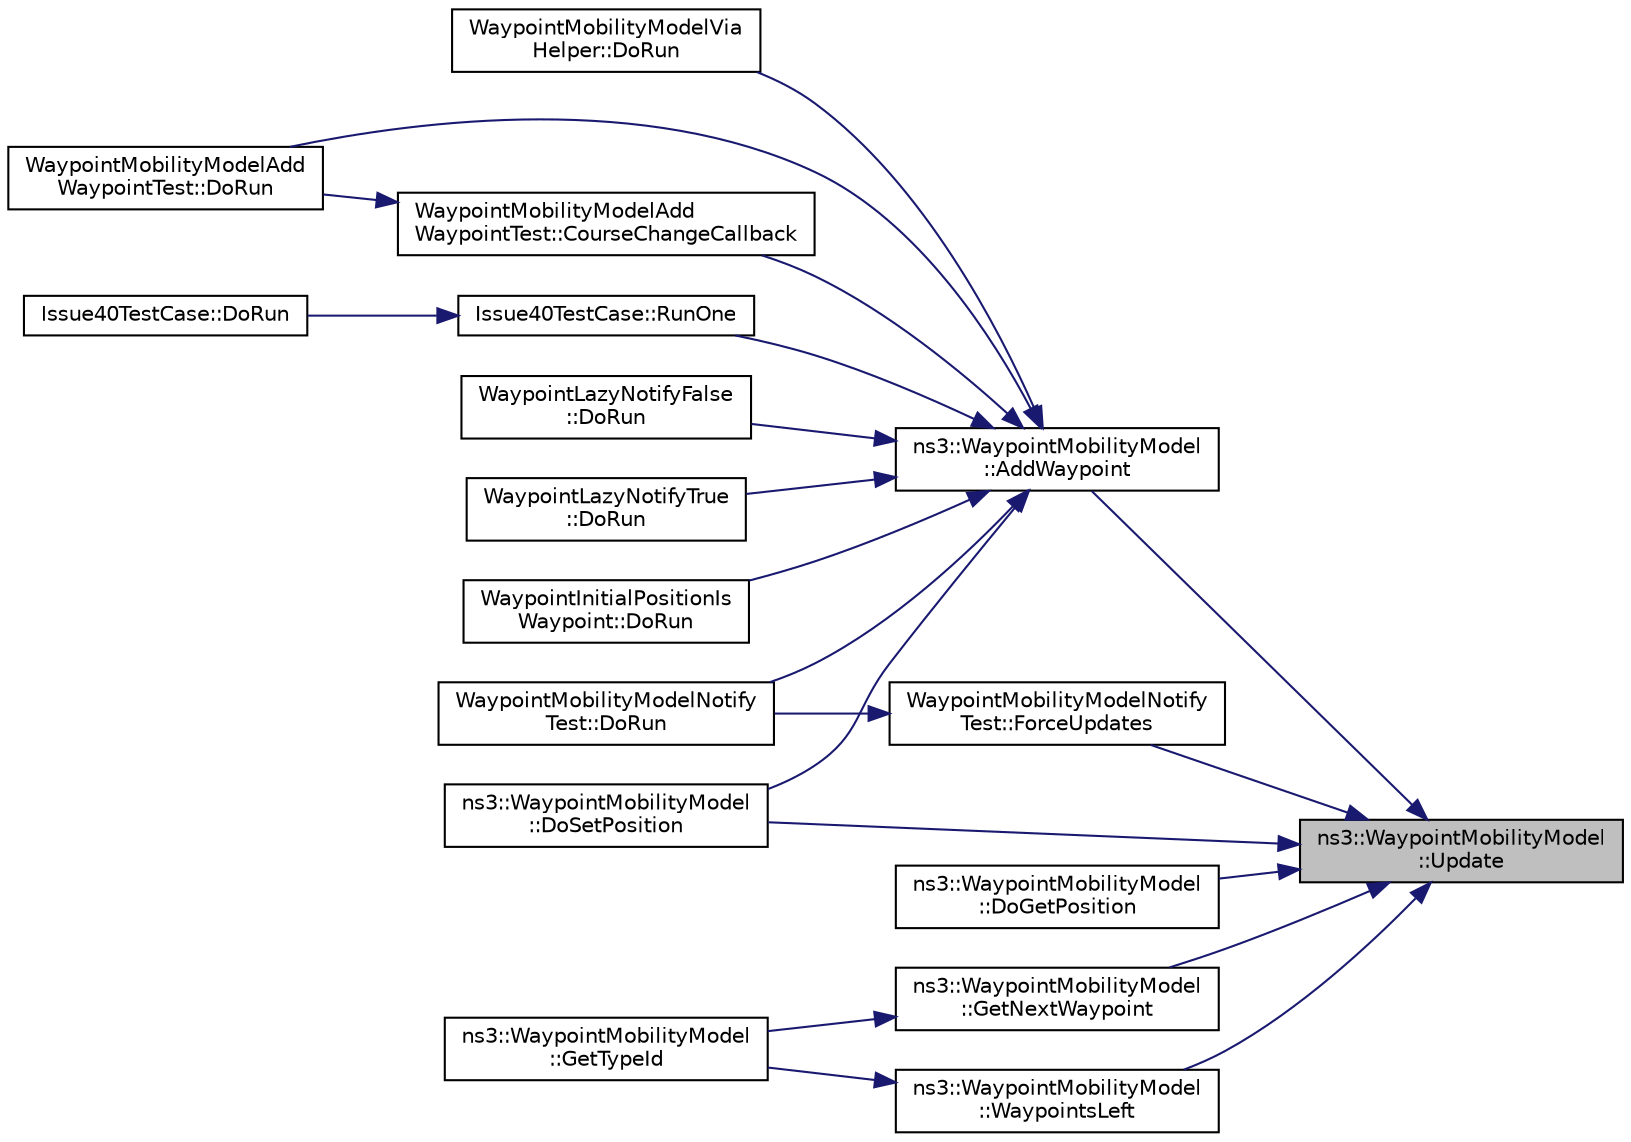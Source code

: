 digraph "ns3::WaypointMobilityModel::Update"
{
 // LATEX_PDF_SIZE
  edge [fontname="Helvetica",fontsize="10",labelfontname="Helvetica",labelfontsize="10"];
  node [fontname="Helvetica",fontsize="10",shape=record];
  rankdir="RL";
  Node1 [label="ns3::WaypointMobilityModel\l::Update",height=0.2,width=0.4,color="black", fillcolor="grey75", style="filled", fontcolor="black",tooltip="Update the underlying state corresponding to the stored waypoints."];
  Node1 -> Node2 [dir="back",color="midnightblue",fontsize="10",style="solid",fontname="Helvetica"];
  Node2 [label="ns3::WaypointMobilityModel\l::AddWaypoint",height=0.2,width=0.4,color="black", fillcolor="white", style="filled",URL="$classns3_1_1_waypoint_mobility_model.html#ae16c90c21c463289bbea2b3499a94643",tooltip=" "];
  Node2 -> Node3 [dir="back",color="midnightblue",fontsize="10",style="solid",fontname="Helvetica"];
  Node3 [label="WaypointMobilityModelAdd\lWaypointTest::CourseChangeCallback",height=0.2,width=0.4,color="black", fillcolor="white", style="filled",URL="$class_waypoint_mobility_model_add_waypoint_test.html#a1863491f2b06dd60f4eefb1fbda45c71",tooltip="Course change calback."];
  Node3 -> Node4 [dir="back",color="midnightblue",fontsize="10",style="solid",fontname="Helvetica"];
  Node4 [label="WaypointMobilityModelAdd\lWaypointTest::DoRun",height=0.2,width=0.4,color="black", fillcolor="white", style="filled",URL="$class_waypoint_mobility_model_add_waypoint_test.html#afab2502065d56508a1c71a8c78115c25",tooltip="Implementation to actually run this TestCase."];
  Node2 -> Node5 [dir="back",color="midnightblue",fontsize="10",style="solid",fontname="Helvetica"];
  Node5 [label="WaypointLazyNotifyFalse\l::DoRun",height=0.2,width=0.4,color="black", fillcolor="white", style="filled",URL="$class_waypoint_lazy_notify_false.html#a83d1c83370519f71e39183cfe3450b20",tooltip="Implementation to actually run this TestCase."];
  Node2 -> Node6 [dir="back",color="midnightblue",fontsize="10",style="solid",fontname="Helvetica"];
  Node6 [label="WaypointLazyNotifyTrue\l::DoRun",height=0.2,width=0.4,color="black", fillcolor="white", style="filled",URL="$class_waypoint_lazy_notify_true.html#a196fb0fa4ee5bfae48e7edb38c5d107e",tooltip="Implementation to actually run this TestCase."];
  Node2 -> Node7 [dir="back",color="midnightblue",fontsize="10",style="solid",fontname="Helvetica"];
  Node7 [label="WaypointInitialPositionIs\lWaypoint::DoRun",height=0.2,width=0.4,color="black", fillcolor="white", style="filled",URL="$class_waypoint_initial_position_is_waypoint.html#a277c97216e4f4c2c7cfffc2bace527e2",tooltip="Implementation to actually run this TestCase."];
  Node2 -> Node8 [dir="back",color="midnightblue",fontsize="10",style="solid",fontname="Helvetica"];
  Node8 [label="WaypointMobilityModelVia\lHelper::DoRun",height=0.2,width=0.4,color="black", fillcolor="white", style="filled",URL="$class_waypoint_mobility_model_via_helper.html#a7ba11c2c935294e6a211f13d70905ac7",tooltip="Implementation to actually run this TestCase."];
  Node2 -> Node9 [dir="back",color="midnightblue",fontsize="10",style="solid",fontname="Helvetica"];
  Node9 [label="WaypointMobilityModelNotify\lTest::DoRun",height=0.2,width=0.4,color="black", fillcolor="white", style="filled",URL="$class_waypoint_mobility_model_notify_test.html#a3806dd9c9361141fade8ce51021e33ff",tooltip="Implementation to actually run this TestCase."];
  Node2 -> Node4 [dir="back",color="midnightblue",fontsize="10",style="solid",fontname="Helvetica"];
  Node2 -> Node10 [dir="back",color="midnightblue",fontsize="10",style="solid",fontname="Helvetica"];
  Node10 [label="ns3::WaypointMobilityModel\l::DoSetPosition",height=0.2,width=0.4,color="black", fillcolor="white", style="filled",URL="$classns3_1_1_waypoint_mobility_model.html#a4b3b27288c05519dd3b8e9cfccffdfc8",tooltip="Sets a new position for the node"];
  Node2 -> Node11 [dir="back",color="midnightblue",fontsize="10",style="solid",fontname="Helvetica"];
  Node11 [label="Issue40TestCase::RunOne",height=0.2,width=0.4,color="black", fillcolor="white", style="filled",URL="$class_issue40_test_case.html#a0be6a572bf0e4326e49d9ebe8f90e0c4",tooltip="Run one function."];
  Node11 -> Node12 [dir="back",color="midnightblue",fontsize="10",style="solid",fontname="Helvetica"];
  Node12 [label="Issue40TestCase::DoRun",height=0.2,width=0.4,color="black", fillcolor="white", style="filled",URL="$class_issue40_test_case.html#aac4e1aa8a045a2dd086283930929d10a",tooltip="Implementation to actually run this TestCase."];
  Node1 -> Node13 [dir="back",color="midnightblue",fontsize="10",style="solid",fontname="Helvetica"];
  Node13 [label="ns3::WaypointMobilityModel\l::DoGetPosition",height=0.2,width=0.4,color="black", fillcolor="white", style="filled",URL="$classns3_1_1_waypoint_mobility_model.html#a718e05cb958a18fa71198b0d304671d8",tooltip="Get current position."];
  Node1 -> Node10 [dir="back",color="midnightblue",fontsize="10",style="solid",fontname="Helvetica"];
  Node1 -> Node14 [dir="back",color="midnightblue",fontsize="10",style="solid",fontname="Helvetica"];
  Node14 [label="WaypointMobilityModelNotify\lTest::ForceUpdates",height=0.2,width=0.4,color="black", fillcolor="white", style="filled",URL="$class_waypoint_mobility_model_notify_test.html#a9c2a34515426999050c01536816f12aa",tooltip="Force updates."];
  Node14 -> Node9 [dir="back",color="midnightblue",fontsize="10",style="solid",fontname="Helvetica"];
  Node1 -> Node15 [dir="back",color="midnightblue",fontsize="10",style="solid",fontname="Helvetica"];
  Node15 [label="ns3::WaypointMobilityModel\l::GetNextWaypoint",height=0.2,width=0.4,color="black", fillcolor="white", style="filled",URL="$classns3_1_1_waypoint_mobility_model.html#a82eb7431608a8df3aa4354d47066cd10",tooltip="Get the waypoint that this object is traveling towards."];
  Node15 -> Node16 [dir="back",color="midnightblue",fontsize="10",style="solid",fontname="Helvetica"];
  Node16 [label="ns3::WaypointMobilityModel\l::GetTypeId",height=0.2,width=0.4,color="black", fillcolor="white", style="filled",URL="$classns3_1_1_waypoint_mobility_model.html#a6e3e8c2f9282da58f9ecfb3b976db18f",tooltip="Register this type with the TypeId system."];
  Node1 -> Node17 [dir="back",color="midnightblue",fontsize="10",style="solid",fontname="Helvetica"];
  Node17 [label="ns3::WaypointMobilityModel\l::WaypointsLeft",height=0.2,width=0.4,color="black", fillcolor="white", style="filled",URL="$classns3_1_1_waypoint_mobility_model.html#a981d687eeb6c449897ee9f208ade30bd",tooltip="Get the number of waypoints left for this object, excluding the next one."];
  Node17 -> Node16 [dir="back",color="midnightblue",fontsize="10",style="solid",fontname="Helvetica"];
}
